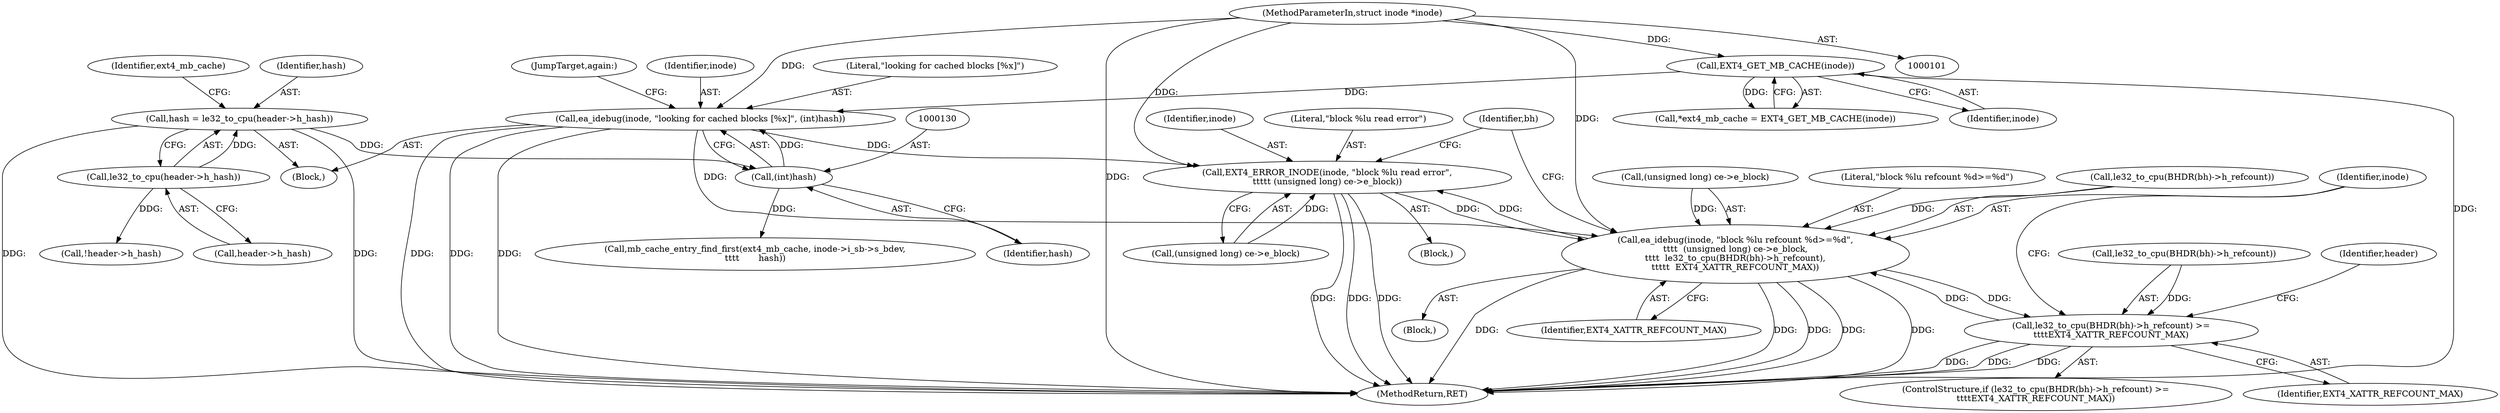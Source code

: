 digraph "0_linux_82939d7999dfc1f1998c4b1c12e2f19edbdff272_4@pointer" {
"1000126" [label="(Call,ea_idebug(inode, \"looking for cached blocks [%x]\", (int)hash))"];
"1000117" [label="(Call,EXT4_GET_MB_CACHE(inode))"];
"1000102" [label="(MethodParameterIn,struct inode *inode)"];
"1000129" [label="(Call,(int)hash)"];
"1000107" [label="(Call,hash = le32_to_cpu(header->h_hash))"];
"1000109" [label="(Call,le32_to_cpu(header->h_hash))"];
"1000172" [label="(Call,EXT4_ERROR_INODE(inode, \"block %lu read error\",\n\t\t\t\t\t (unsigned long) ce->e_block))"];
"1000190" [label="(Call,ea_idebug(inode, \"block %lu refcount %d>=%d\",\n\t\t\t\t  (unsigned long) ce->e_block,\n\t\t\t\t  le32_to_cpu(BHDR(bh)->h_refcount),\n\t\t\t\t\t  EXT4_XATTR_REFCOUNT_MAX))"];
"1000182" [label="(Call,le32_to_cpu(BHDR(bh)->h_refcount) >=\n\t\t\t\tEXT4_XATTR_REFCOUNT_MAX)"];
"1000175" [label="(Call,(unsigned long) ce->e_block)"];
"1000117" [label="(Call,EXT4_GET_MB_CACHE(inode))"];
"1000105" [label="(Block,)"];
"1000183" [label="(Call,le32_to_cpu(BHDR(bh)->h_refcount))"];
"1000110" [label="(Call,header->h_hash)"];
"1000108" [label="(Identifier,hash)"];
"1000115" [label="(Call,*ext4_mb_cache = EXT4_GET_MB_CACHE(inode))"];
"1000118" [label="(Identifier,inode)"];
"1000173" [label="(Identifier,inode)"];
"1000203" [label="(Identifier,EXT4_XATTR_REFCOUNT_MAX)"];
"1000129" [label="(Call,(int)hash)"];
"1000135" [label="(Call,mb_cache_entry_find_first(ext4_mb_cache, inode->i_sb->s_bdev,\n\t\t\t\t       hash))"];
"1000192" [label="(Literal,\"block %lu refcount %d>=%d\")"];
"1000233" [label="(MethodReturn,RET)"];
"1000174" [label="(Literal,\"block %lu read error\")"];
"1000131" [label="(Identifier,hash)"];
"1000198" [label="(Call,le32_to_cpu(BHDR(bh)->h_refcount))"];
"1000107" [label="(Call,hash = le32_to_cpu(header->h_hash))"];
"1000220" [label="(Identifier,bh)"];
"1000193" [label="(Call,(unsigned long) ce->e_block)"];
"1000128" [label="(Literal,\"looking for cached blocks [%x]\")"];
"1000189" [label="(Block,)"];
"1000126" [label="(Call,ea_idebug(inode, \"looking for cached blocks [%x]\", (int)hash))"];
"1000102" [label="(MethodParameterIn,struct inode *inode)"];
"1000132" [label="(JumpTarget,again:)"];
"1000116" [label="(Identifier,ext4_mb_cache)"];
"1000120" [label="(Call,!header->h_hash)"];
"1000127" [label="(Identifier,inode)"];
"1000191" [label="(Identifier,inode)"];
"1000171" [label="(Block,)"];
"1000188" [label="(Identifier,EXT4_XATTR_REFCOUNT_MAX)"];
"1000181" [label="(ControlStructure,if (le32_to_cpu(BHDR(bh)->h_refcount) >=\n\t\t\t\tEXT4_XATTR_REFCOUNT_MAX))"];
"1000208" [label="(Identifier,header)"];
"1000182" [label="(Call,le32_to_cpu(BHDR(bh)->h_refcount) >=\n\t\t\t\tEXT4_XATTR_REFCOUNT_MAX)"];
"1000109" [label="(Call,le32_to_cpu(header->h_hash))"];
"1000190" [label="(Call,ea_idebug(inode, \"block %lu refcount %d>=%d\",\n\t\t\t\t  (unsigned long) ce->e_block,\n\t\t\t\t  le32_to_cpu(BHDR(bh)->h_refcount),\n\t\t\t\t\t  EXT4_XATTR_REFCOUNT_MAX))"];
"1000172" [label="(Call,EXT4_ERROR_INODE(inode, \"block %lu read error\",\n\t\t\t\t\t (unsigned long) ce->e_block))"];
"1000126" -> "1000105"  [label="AST: "];
"1000126" -> "1000129"  [label="CFG: "];
"1000127" -> "1000126"  [label="AST: "];
"1000128" -> "1000126"  [label="AST: "];
"1000129" -> "1000126"  [label="AST: "];
"1000132" -> "1000126"  [label="CFG: "];
"1000126" -> "1000233"  [label="DDG: "];
"1000126" -> "1000233"  [label="DDG: "];
"1000126" -> "1000233"  [label="DDG: "];
"1000117" -> "1000126"  [label="DDG: "];
"1000102" -> "1000126"  [label="DDG: "];
"1000129" -> "1000126"  [label="DDG: "];
"1000126" -> "1000172"  [label="DDG: "];
"1000126" -> "1000190"  [label="DDG: "];
"1000117" -> "1000115"  [label="AST: "];
"1000117" -> "1000118"  [label="CFG: "];
"1000118" -> "1000117"  [label="AST: "];
"1000115" -> "1000117"  [label="CFG: "];
"1000117" -> "1000233"  [label="DDG: "];
"1000117" -> "1000115"  [label="DDG: "];
"1000102" -> "1000117"  [label="DDG: "];
"1000102" -> "1000101"  [label="AST: "];
"1000102" -> "1000233"  [label="DDG: "];
"1000102" -> "1000172"  [label="DDG: "];
"1000102" -> "1000190"  [label="DDG: "];
"1000129" -> "1000131"  [label="CFG: "];
"1000130" -> "1000129"  [label="AST: "];
"1000131" -> "1000129"  [label="AST: "];
"1000107" -> "1000129"  [label="DDG: "];
"1000129" -> "1000135"  [label="DDG: "];
"1000107" -> "1000105"  [label="AST: "];
"1000107" -> "1000109"  [label="CFG: "];
"1000108" -> "1000107"  [label="AST: "];
"1000109" -> "1000107"  [label="AST: "];
"1000116" -> "1000107"  [label="CFG: "];
"1000107" -> "1000233"  [label="DDG: "];
"1000107" -> "1000233"  [label="DDG: "];
"1000109" -> "1000107"  [label="DDG: "];
"1000109" -> "1000110"  [label="CFG: "];
"1000110" -> "1000109"  [label="AST: "];
"1000109" -> "1000120"  [label="DDG: "];
"1000172" -> "1000171"  [label="AST: "];
"1000172" -> "1000175"  [label="CFG: "];
"1000173" -> "1000172"  [label="AST: "];
"1000174" -> "1000172"  [label="AST: "];
"1000175" -> "1000172"  [label="AST: "];
"1000220" -> "1000172"  [label="CFG: "];
"1000172" -> "1000233"  [label="DDG: "];
"1000172" -> "1000233"  [label="DDG: "];
"1000172" -> "1000233"  [label="DDG: "];
"1000190" -> "1000172"  [label="DDG: "];
"1000175" -> "1000172"  [label="DDG: "];
"1000172" -> "1000190"  [label="DDG: "];
"1000190" -> "1000189"  [label="AST: "];
"1000190" -> "1000203"  [label="CFG: "];
"1000191" -> "1000190"  [label="AST: "];
"1000192" -> "1000190"  [label="AST: "];
"1000193" -> "1000190"  [label="AST: "];
"1000198" -> "1000190"  [label="AST: "];
"1000203" -> "1000190"  [label="AST: "];
"1000220" -> "1000190"  [label="CFG: "];
"1000190" -> "1000233"  [label="DDG: "];
"1000190" -> "1000233"  [label="DDG: "];
"1000190" -> "1000233"  [label="DDG: "];
"1000190" -> "1000233"  [label="DDG: "];
"1000190" -> "1000233"  [label="DDG: "];
"1000190" -> "1000182"  [label="DDG: "];
"1000193" -> "1000190"  [label="DDG: "];
"1000198" -> "1000190"  [label="DDG: "];
"1000182" -> "1000190"  [label="DDG: "];
"1000182" -> "1000181"  [label="AST: "];
"1000182" -> "1000188"  [label="CFG: "];
"1000183" -> "1000182"  [label="AST: "];
"1000188" -> "1000182"  [label="AST: "];
"1000191" -> "1000182"  [label="CFG: "];
"1000208" -> "1000182"  [label="CFG: "];
"1000182" -> "1000233"  [label="DDG: "];
"1000182" -> "1000233"  [label="DDG: "];
"1000182" -> "1000233"  [label="DDG: "];
"1000183" -> "1000182"  [label="DDG: "];
}
